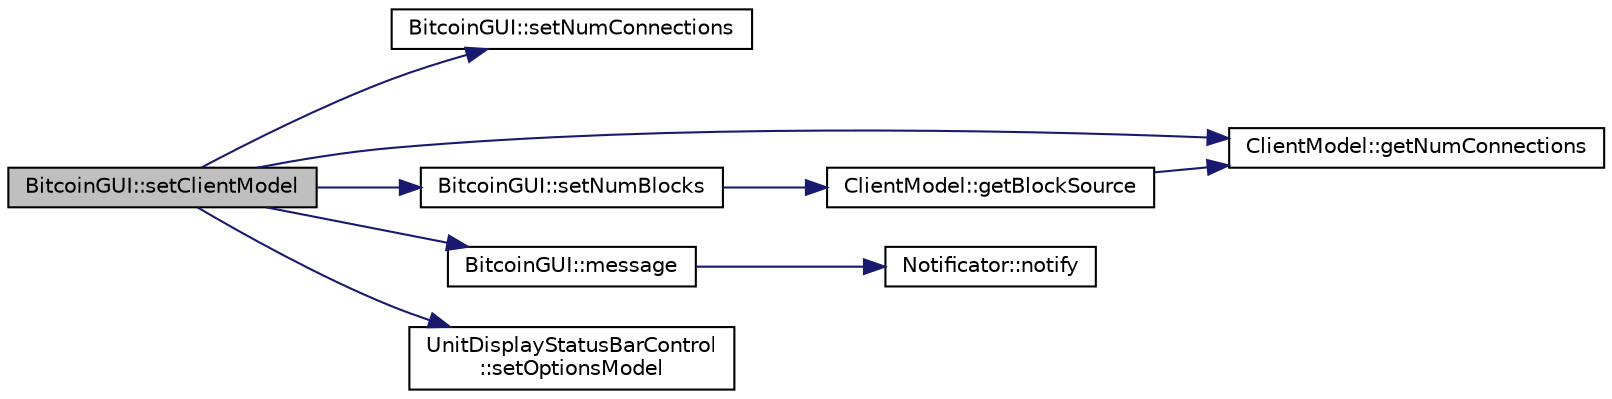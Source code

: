 digraph "BitcoinGUI::setClientModel"
{
 // LATEX_PDF_SIZE
  edge [fontname="Helvetica",fontsize="10",labelfontname="Helvetica",labelfontsize="10"];
  node [fontname="Helvetica",fontsize="10",shape=record];
  rankdir="LR";
  Node20 [label="BitcoinGUI::setClientModel",height=0.2,width=0.4,color="black", fillcolor="grey75", style="filled", fontcolor="black",tooltip=" "];
  Node20 -> Node21 [color="midnightblue",fontsize="10",style="solid",fontname="Helvetica"];
  Node21 [label="BitcoinGUI::setNumConnections",height=0.2,width=0.4,color="black", fillcolor="white", style="filled",URL="$class_bitcoin_g_u_i.html#ae5b9dc62c6a52764a92cfacbe128626f",tooltip=" "];
  Node20 -> Node22 [color="midnightblue",fontsize="10",style="solid",fontname="Helvetica"];
  Node22 [label="ClientModel::getNumConnections",height=0.2,width=0.4,color="black", fillcolor="white", style="filled",URL="$class_client_model.html#ab1a71928e2ff3902e854d301f4cfe6ef",tooltip="Return number of connections, default is in- and outbound (total)"];
  Node20 -> Node23 [color="midnightblue",fontsize="10",style="solid",fontname="Helvetica"];
  Node23 [label="BitcoinGUI::setNumBlocks",height=0.2,width=0.4,color="black", fillcolor="white", style="filled",URL="$class_bitcoin_g_u_i.html#ad9c5016f37aa52562c114527a63a2563",tooltip=" "];
  Node23 -> Node24 [color="midnightblue",fontsize="10",style="solid",fontname="Helvetica"];
  Node24 [label="ClientModel::getBlockSource",height=0.2,width=0.4,color="black", fillcolor="white", style="filled",URL="$class_client_model.html#ab57c3a8365dd3f455f84521353facee7",tooltip="Return true if core is importing blocks."];
  Node24 -> Node22 [color="midnightblue",fontsize="10",style="solid",fontname="Helvetica"];
  Node20 -> Node25 [color="midnightblue",fontsize="10",style="solid",fontname="Helvetica"];
  Node25 [label="BitcoinGUI::message",height=0.2,width=0.4,color="black", fillcolor="white", style="filled",URL="$class_bitcoin_g_u_i.html#abf1d036341d1fb122398b2b78d2734ea",tooltip=" "];
  Node25 -> Node26 [color="midnightblue",fontsize="10",style="solid",fontname="Helvetica"];
  Node26 [label="Notificator::notify",height=0.2,width=0.4,color="black", fillcolor="white", style="filled",URL="$class_notificator.html#ae08e1e7e85ddc4690f307649021f7fdc",tooltip=" "];
  Node20 -> Node27 [color="midnightblue",fontsize="10",style="solid",fontname="Helvetica"];
  Node27 [label="UnitDisplayStatusBarControl\l::setOptionsModel",height=0.2,width=0.4,color="black", fillcolor="white", style="filled",URL="$class_unit_display_status_bar_control.html#ac8d2a43f66f3f71c7d6926dbd5927066",tooltip=" "];
}
